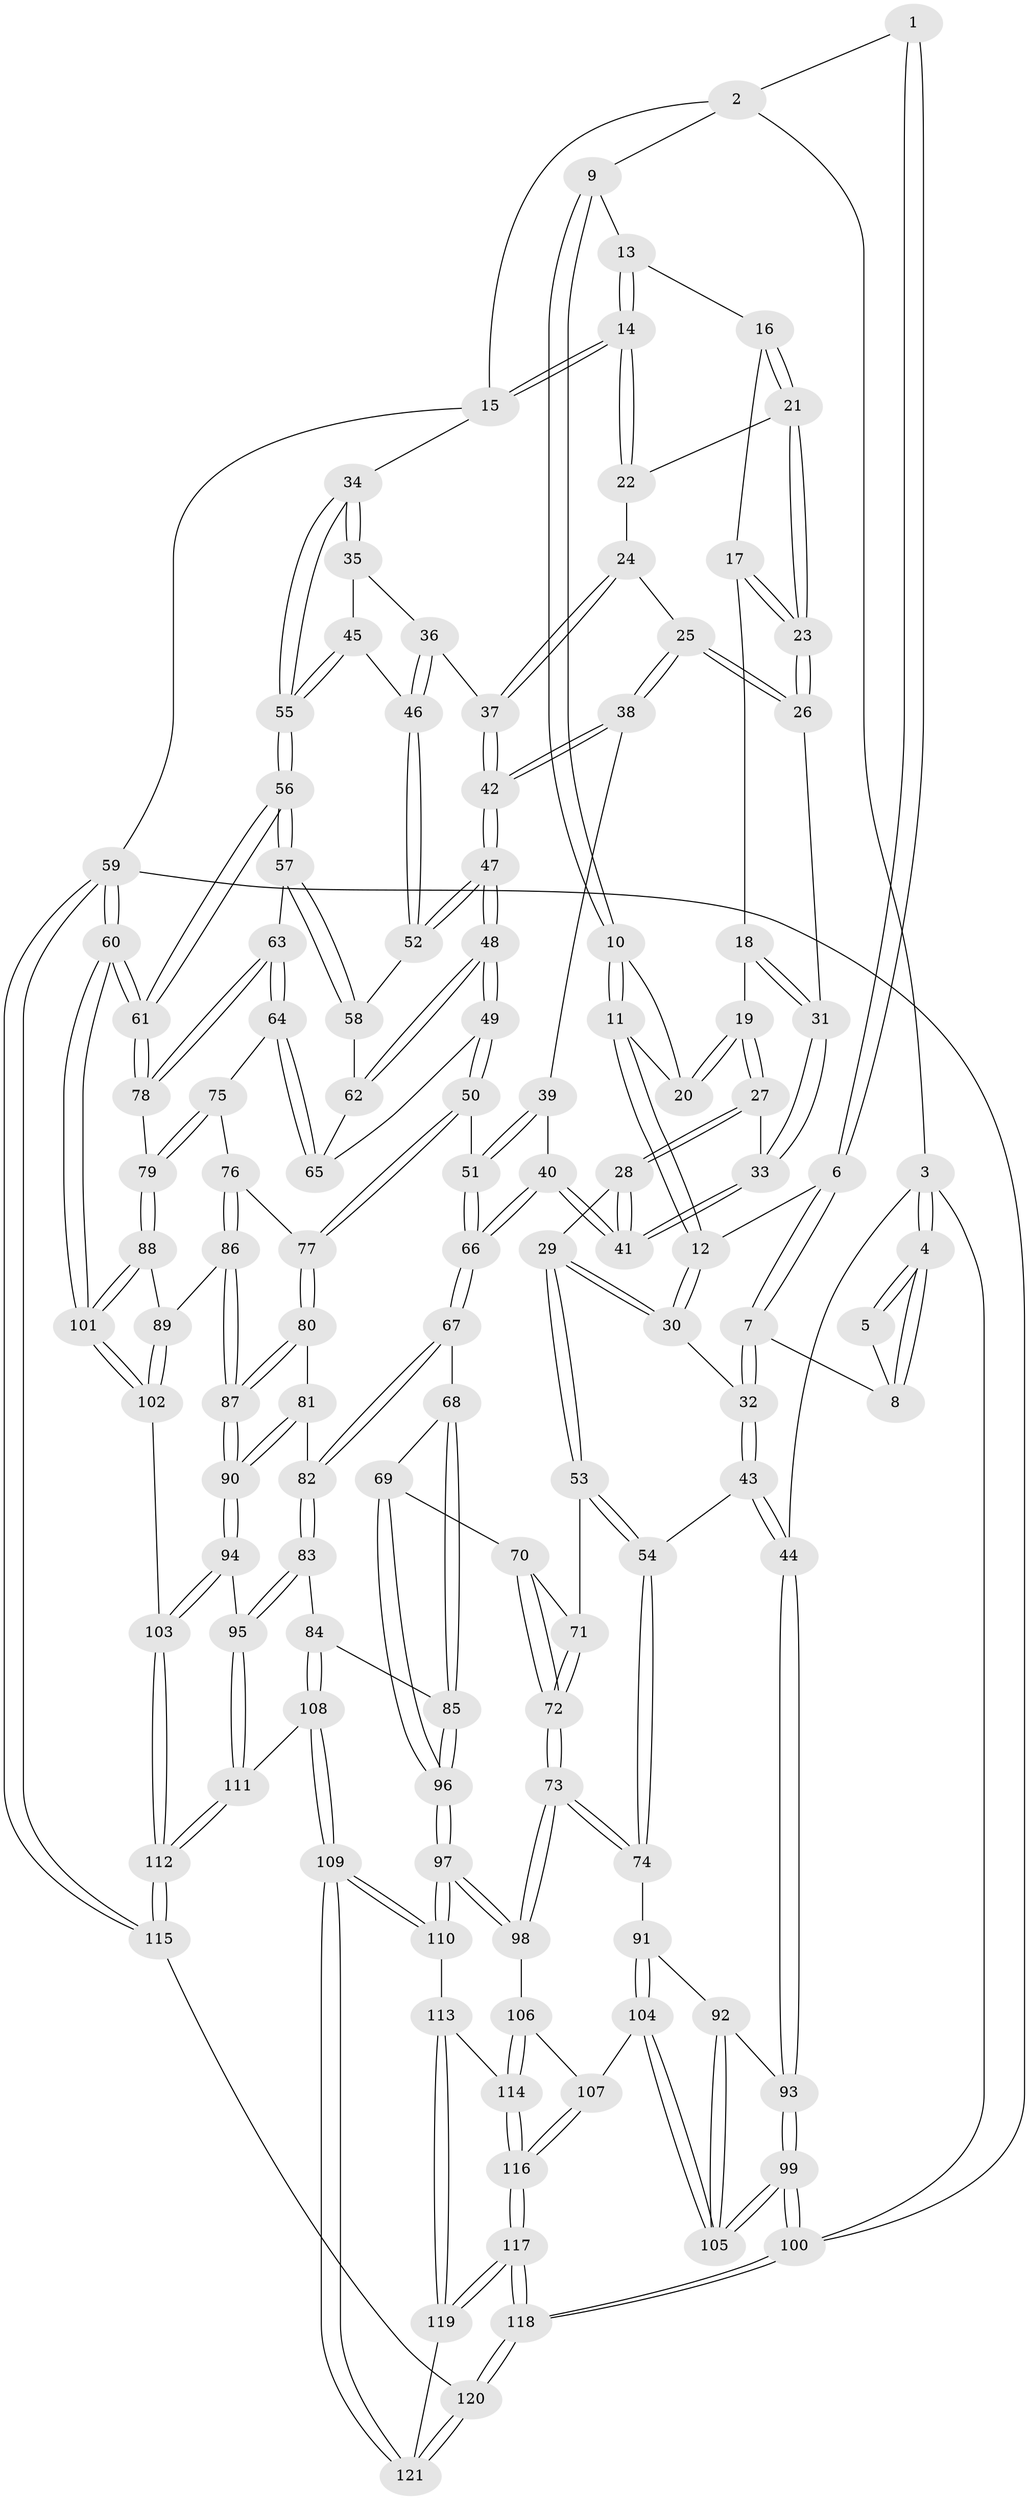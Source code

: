 // Generated by graph-tools (version 1.1) at 2025/27/03/09/25 03:27:05]
// undirected, 121 vertices, 299 edges
graph export_dot {
graph [start="1"]
  node [color=gray90,style=filled];
  1 [pos="+0.13105572476605798+0"];
  2 [pos="+0.14744133616784563+0"];
  3 [pos="+0+0.2404305072608278"];
  4 [pos="+0+0.21719088360196734"];
  5 [pos="+0.07903394235594863+0"];
  6 [pos="+0.1486476444892192+0.012060742728952108"];
  7 [pos="+0.08790500464163316+0.1732742436249872"];
  8 [pos="+0.03244081449943438+0.18125146717464352"];
  9 [pos="+0.4019086980936174+0"];
  10 [pos="+0.37595228908728057+0"];
  11 [pos="+0.30331120408571377+0.09799420243295295"];
  12 [pos="+0.29250926035795866+0.10840039875205425"];
  13 [pos="+0.48121327538586006+0"];
  14 [pos="+1+0"];
  15 [pos="+1+0"];
  16 [pos="+0.5415330332886973+0.00131267248425889"];
  17 [pos="+0.5385267368214123+0.043270735230007025"];
  18 [pos="+0.5009777050386166+0.12671507859225495"];
  19 [pos="+0.46303601217273427+0.14953099959336127"];
  20 [pos="+0.4407809755781502+0.13712955616382771"];
  21 [pos="+0.7451792670468224+0.08168541882473639"];
  22 [pos="+0.7669475722085535+0.07675615804099724"];
  23 [pos="+0.6509572161134266+0.146772952707529"];
  24 [pos="+0.7605517364772292+0.2250965532966329"];
  25 [pos="+0.6454376371483923+0.2367372697834905"];
  26 [pos="+0.620425559160836+0.2163689872497184"];
  27 [pos="+0.4440833745660636+0.22416051248426797"];
  28 [pos="+0.3495279648828293+0.35351530924444097"];
  29 [pos="+0.3148608776017709+0.35426175331017545"];
  30 [pos="+0.2416715683992412+0.22646285098981866"];
  31 [pos="+0.6104631613363016+0.21770920192859278"];
  32 [pos="+0.2246516867201843+0.22201034727211427"];
  33 [pos="+0.57507078875942+0.24865584167918747"];
  34 [pos="+1+0"];
  35 [pos="+0.8897675978953099+0.21830002789458608"];
  36 [pos="+0.8340336758656904+0.2657199046091151"];
  37 [pos="+0.793695586800095+0.26751453635587347"];
  38 [pos="+0.660035118337106+0.2864060897263849"];
  39 [pos="+0.6520989664207925+0.3031194147234669"];
  40 [pos="+0.5125126608196787+0.4321836081548842"];
  41 [pos="+0.5060246764986756+0.4259659218318447"];
  42 [pos="+0.7522341889181183+0.3371480920911134"];
  43 [pos="+0+0.4669528484769524"];
  44 [pos="+0+0.46398405833448786"];
  45 [pos="+0.934588997817694+0.348919252725901"];
  46 [pos="+0.9050549982146388+0.3802423041733677"];
  47 [pos="+0.7504306875180498+0.4359937470400498"];
  48 [pos="+0.7285831179969982+0.46569240735724055"];
  49 [pos="+0.7246664217568523+0.4701609817420174"];
  50 [pos="+0.7106410157528991+0.4794012175046011"];
  51 [pos="+0.6986851887369354+0.47898353896501383"];
  52 [pos="+0.9026899570268674+0.3918272309095891"];
  53 [pos="+0.25844891089684213+0.4244725869778921"];
  54 [pos="+0.09739853653177903+0.4827756881205752"];
  55 [pos="+1+0.024039955479474916"];
  56 [pos="+1+0.5204407515177994"];
  57 [pos="+1+0.4842798267940088"];
  58 [pos="+0.9405882388172608+0.43999725203687706"];
  59 [pos="+1+1"];
  60 [pos="+1+1"];
  61 [pos="+1+0.6319938826395217"];
  62 [pos="+0.8951310775532471+0.49240471601648783"];
  63 [pos="+0.9062693865729285+0.5704556816972464"];
  64 [pos="+0.8812195475124411+0.5609504487521522"];
  65 [pos="+0.8741368078806463+0.5470704824613901"];
  66 [pos="+0.5548512276078444+0.49054090811533546"];
  67 [pos="+0.5526522578739071+0.4977889327990437"];
  68 [pos="+0.5374990081315085+0.5210321652904222"];
  69 [pos="+0.41551326937914157+0.6295904513688293"];
  70 [pos="+0.4032966004749089+0.6273622293345269"];
  71 [pos="+0.26405341696336637+0.4407490055997897"];
  72 [pos="+0.27254550389617443+0.6700737360577751"];
  73 [pos="+0.24818617863253084+0.6975847398771408"];
  74 [pos="+0.18753869822390848+0.6858642413374175"];
  75 [pos="+0.8601602206643985+0.5829714927852594"];
  76 [pos="+0.7914248470907247+0.6147804672896645"];
  77 [pos="+0.746447534297219+0.5866026740097617"];
  78 [pos="+0.9356586570486279+0.6301043078809025"];
  79 [pos="+0.8798725894321365+0.6922167534896816"];
  80 [pos="+0.7155225471521248+0.643196972589872"];
  81 [pos="+0.6694880802993791+0.6598807249110297"];
  82 [pos="+0.6413769432054072+0.6664156326034664"];
  83 [pos="+0.616750889151318+0.7343700654287738"];
  84 [pos="+0.6014853358664926+0.7325277405595984"];
  85 [pos="+0.549952569107113+0.7065173725477659"];
  86 [pos="+0.8319395079593096+0.6890895381717923"];
  87 [pos="+0.7491224479952112+0.7376954497075271"];
  88 [pos="+0.8773511881042995+0.6962880399343612"];
  89 [pos="+0.859151120479284+0.6963680728054921"];
  90 [pos="+0.7341312441202555+0.7644816777946589"];
  91 [pos="+0.18582427541097563+0.6869775917164865"];
  92 [pos="+0.08916905574056865+0.7072911248348014"];
  93 [pos="+0+0.5229280183123765"];
  94 [pos="+0.7303875716736081+0.7722553229933191"];
  95 [pos="+0.624357341133039+0.743316824759504"];
  96 [pos="+0.44639401864943473+0.7355043749845382"];
  97 [pos="+0.4196707255062913+0.8272149979596165"];
  98 [pos="+0.2542859170349885+0.7114157407398817"];
  99 [pos="+0+1"];
  100 [pos="+0+1"];
  101 [pos="+1+1"];
  102 [pos="+0.8128929724597043+0.8278382545429941"];
  103 [pos="+0.7447065168149932+0.8142703188646085"];
  104 [pos="+0.12127763545759337+0.8464082690044791"];
  105 [pos="+0.031863112526041626+0.8659597377099653"];
  106 [pos="+0.22840962866484507+0.8366290188900439"];
  107 [pos="+0.13360492984689426+0.8490772249867231"];
  108 [pos="+0.46516786558235657+0.8644896499339502"];
  109 [pos="+0.43340094310889443+0.8643956158692211"];
  110 [pos="+0.4241141376096434+0.8509686677746451"];
  111 [pos="+0.5962598703361965+0.8917199973108546"];
  112 [pos="+0.6672798946172304+0.9479855030395146"];
  113 [pos="+0.2668307016578164+0.8692756055154697"];
  114 [pos="+0.2562782000779767+0.8652683665946315"];
  115 [pos="+0.7499692042871241+1"];
  116 [pos="+0.19793998271639768+0.9430382531015237"];
  117 [pos="+0.19431705311177144+1"];
  118 [pos="+0.06973000058384701+1"];
  119 [pos="+0.27621281629222777+0.9647531540894012"];
  120 [pos="+0.45227133126780555+1"];
  121 [pos="+0.4210305343003521+0.930365609197503"];
  1 -- 2;
  1 -- 6;
  1 -- 6;
  2 -- 3;
  2 -- 9;
  2 -- 15;
  3 -- 4;
  3 -- 4;
  3 -- 44;
  3 -- 100;
  4 -- 5;
  4 -- 5;
  4 -- 8;
  4 -- 8;
  5 -- 8;
  6 -- 7;
  6 -- 7;
  6 -- 12;
  7 -- 8;
  7 -- 32;
  7 -- 32;
  9 -- 10;
  9 -- 10;
  9 -- 13;
  10 -- 11;
  10 -- 11;
  10 -- 20;
  11 -- 12;
  11 -- 12;
  11 -- 20;
  12 -- 30;
  12 -- 30;
  13 -- 14;
  13 -- 14;
  13 -- 16;
  14 -- 15;
  14 -- 15;
  14 -- 22;
  14 -- 22;
  15 -- 34;
  15 -- 59;
  16 -- 17;
  16 -- 21;
  16 -- 21;
  17 -- 18;
  17 -- 23;
  17 -- 23;
  18 -- 19;
  18 -- 31;
  18 -- 31;
  19 -- 20;
  19 -- 20;
  19 -- 27;
  19 -- 27;
  21 -- 22;
  21 -- 23;
  21 -- 23;
  22 -- 24;
  23 -- 26;
  23 -- 26;
  24 -- 25;
  24 -- 37;
  24 -- 37;
  25 -- 26;
  25 -- 26;
  25 -- 38;
  25 -- 38;
  26 -- 31;
  27 -- 28;
  27 -- 28;
  27 -- 33;
  28 -- 29;
  28 -- 41;
  28 -- 41;
  29 -- 30;
  29 -- 30;
  29 -- 53;
  29 -- 53;
  30 -- 32;
  31 -- 33;
  31 -- 33;
  32 -- 43;
  32 -- 43;
  33 -- 41;
  33 -- 41;
  34 -- 35;
  34 -- 35;
  34 -- 55;
  34 -- 55;
  35 -- 36;
  35 -- 45;
  36 -- 37;
  36 -- 46;
  36 -- 46;
  37 -- 42;
  37 -- 42;
  38 -- 39;
  38 -- 42;
  38 -- 42;
  39 -- 40;
  39 -- 51;
  39 -- 51;
  40 -- 41;
  40 -- 41;
  40 -- 66;
  40 -- 66;
  42 -- 47;
  42 -- 47;
  43 -- 44;
  43 -- 44;
  43 -- 54;
  44 -- 93;
  44 -- 93;
  45 -- 46;
  45 -- 55;
  45 -- 55;
  46 -- 52;
  46 -- 52;
  47 -- 48;
  47 -- 48;
  47 -- 52;
  47 -- 52;
  48 -- 49;
  48 -- 49;
  48 -- 62;
  48 -- 62;
  49 -- 50;
  49 -- 50;
  49 -- 65;
  50 -- 51;
  50 -- 77;
  50 -- 77;
  51 -- 66;
  51 -- 66;
  52 -- 58;
  53 -- 54;
  53 -- 54;
  53 -- 71;
  54 -- 74;
  54 -- 74;
  55 -- 56;
  55 -- 56;
  56 -- 57;
  56 -- 57;
  56 -- 61;
  56 -- 61;
  57 -- 58;
  57 -- 58;
  57 -- 63;
  58 -- 62;
  59 -- 60;
  59 -- 60;
  59 -- 115;
  59 -- 115;
  59 -- 100;
  60 -- 61;
  60 -- 61;
  60 -- 101;
  60 -- 101;
  61 -- 78;
  61 -- 78;
  62 -- 65;
  63 -- 64;
  63 -- 64;
  63 -- 78;
  63 -- 78;
  64 -- 65;
  64 -- 65;
  64 -- 75;
  66 -- 67;
  66 -- 67;
  67 -- 68;
  67 -- 82;
  67 -- 82;
  68 -- 69;
  68 -- 85;
  68 -- 85;
  69 -- 70;
  69 -- 96;
  69 -- 96;
  70 -- 71;
  70 -- 72;
  70 -- 72;
  71 -- 72;
  71 -- 72;
  72 -- 73;
  72 -- 73;
  73 -- 74;
  73 -- 74;
  73 -- 98;
  73 -- 98;
  74 -- 91;
  75 -- 76;
  75 -- 79;
  75 -- 79;
  76 -- 77;
  76 -- 86;
  76 -- 86;
  77 -- 80;
  77 -- 80;
  78 -- 79;
  79 -- 88;
  79 -- 88;
  80 -- 81;
  80 -- 87;
  80 -- 87;
  81 -- 82;
  81 -- 90;
  81 -- 90;
  82 -- 83;
  82 -- 83;
  83 -- 84;
  83 -- 95;
  83 -- 95;
  84 -- 85;
  84 -- 108;
  84 -- 108;
  85 -- 96;
  85 -- 96;
  86 -- 87;
  86 -- 87;
  86 -- 89;
  87 -- 90;
  87 -- 90;
  88 -- 89;
  88 -- 101;
  88 -- 101;
  89 -- 102;
  89 -- 102;
  90 -- 94;
  90 -- 94;
  91 -- 92;
  91 -- 104;
  91 -- 104;
  92 -- 93;
  92 -- 105;
  92 -- 105;
  93 -- 99;
  93 -- 99;
  94 -- 95;
  94 -- 103;
  94 -- 103;
  95 -- 111;
  95 -- 111;
  96 -- 97;
  96 -- 97;
  97 -- 98;
  97 -- 98;
  97 -- 110;
  97 -- 110;
  98 -- 106;
  99 -- 100;
  99 -- 100;
  99 -- 105;
  99 -- 105;
  100 -- 118;
  100 -- 118;
  101 -- 102;
  101 -- 102;
  102 -- 103;
  103 -- 112;
  103 -- 112;
  104 -- 105;
  104 -- 105;
  104 -- 107;
  106 -- 107;
  106 -- 114;
  106 -- 114;
  107 -- 116;
  107 -- 116;
  108 -- 109;
  108 -- 109;
  108 -- 111;
  109 -- 110;
  109 -- 110;
  109 -- 121;
  109 -- 121;
  110 -- 113;
  111 -- 112;
  111 -- 112;
  112 -- 115;
  112 -- 115;
  113 -- 114;
  113 -- 119;
  113 -- 119;
  114 -- 116;
  114 -- 116;
  115 -- 120;
  116 -- 117;
  116 -- 117;
  117 -- 118;
  117 -- 118;
  117 -- 119;
  117 -- 119;
  118 -- 120;
  118 -- 120;
  119 -- 121;
  120 -- 121;
  120 -- 121;
}
